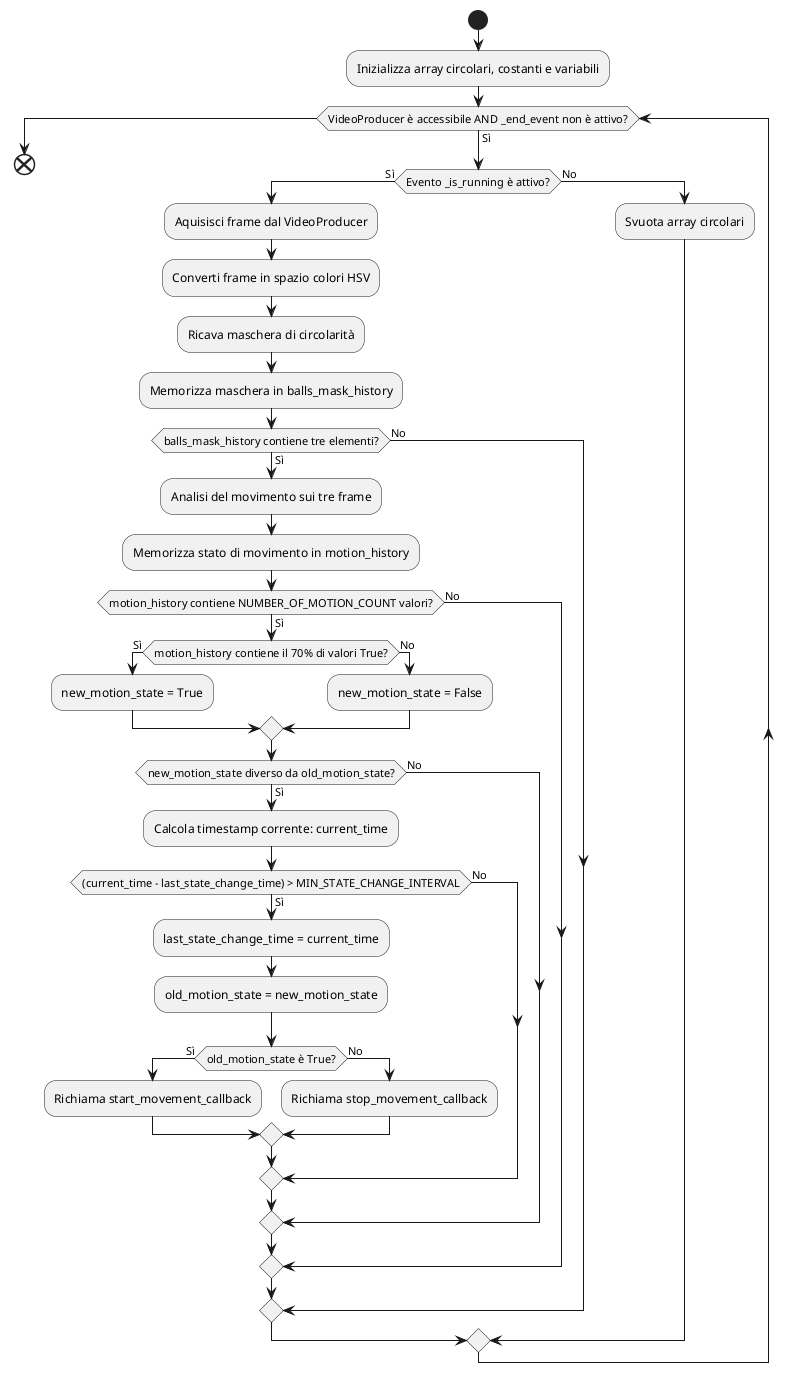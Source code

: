 @startuml diagramma_videoconsumer
start
:Inizializza array circolari, costanti e variabili;
while (VideoProducer è accessibile AND _end_event non è attivo?) is (Sì)
    if (Evento _is_running è attivo?) then (Sì)
        :Aquisisci frame dal VideoProducer;
        :Converti frame in spazio colori HSV;
        :Ricava maschera di circolarità;
        :Memorizza maschera in balls_mask_history;
        if (balls_mask_history contiene tre elementi?) then (Sì)
            :Analisi del movimento sui tre frame;
            :Memorizza stato di movimento in motion_history;
            if (motion_history contiene NUMBER_OF_MOTION_COUNT valori?) then (Sì)
                if (motion_history contiene il 70% di valori True?) then (Sì)
                    :new_motion_state = True;
                else (No)
                    :new_motion_state = False;
                endif
                if (new_motion_state diverso da old_motion_state?) then (Sì)
                    :Calcola timestamp corrente: current_time;
                    if ((current_time - last_state_change_time) > MIN_STATE_CHANGE_INTERVAL) then (Sì)
                        :last_state_change_time = current_time;
                        :old_motion_state = new_motion_state;
                        if (old_motion_state è True?) then (Sì)
                            :Richiama start_movement_callback;
                        else (No)
                            :Richiama stop_movement_callback;
                        endif
                    else (No)
                    endif
                else (No)
                endif
            else (No)
            endif
        else (No)
        endif
    else (No)
        :Svuota array circolari;
    endif
endwhile
end
@enduml